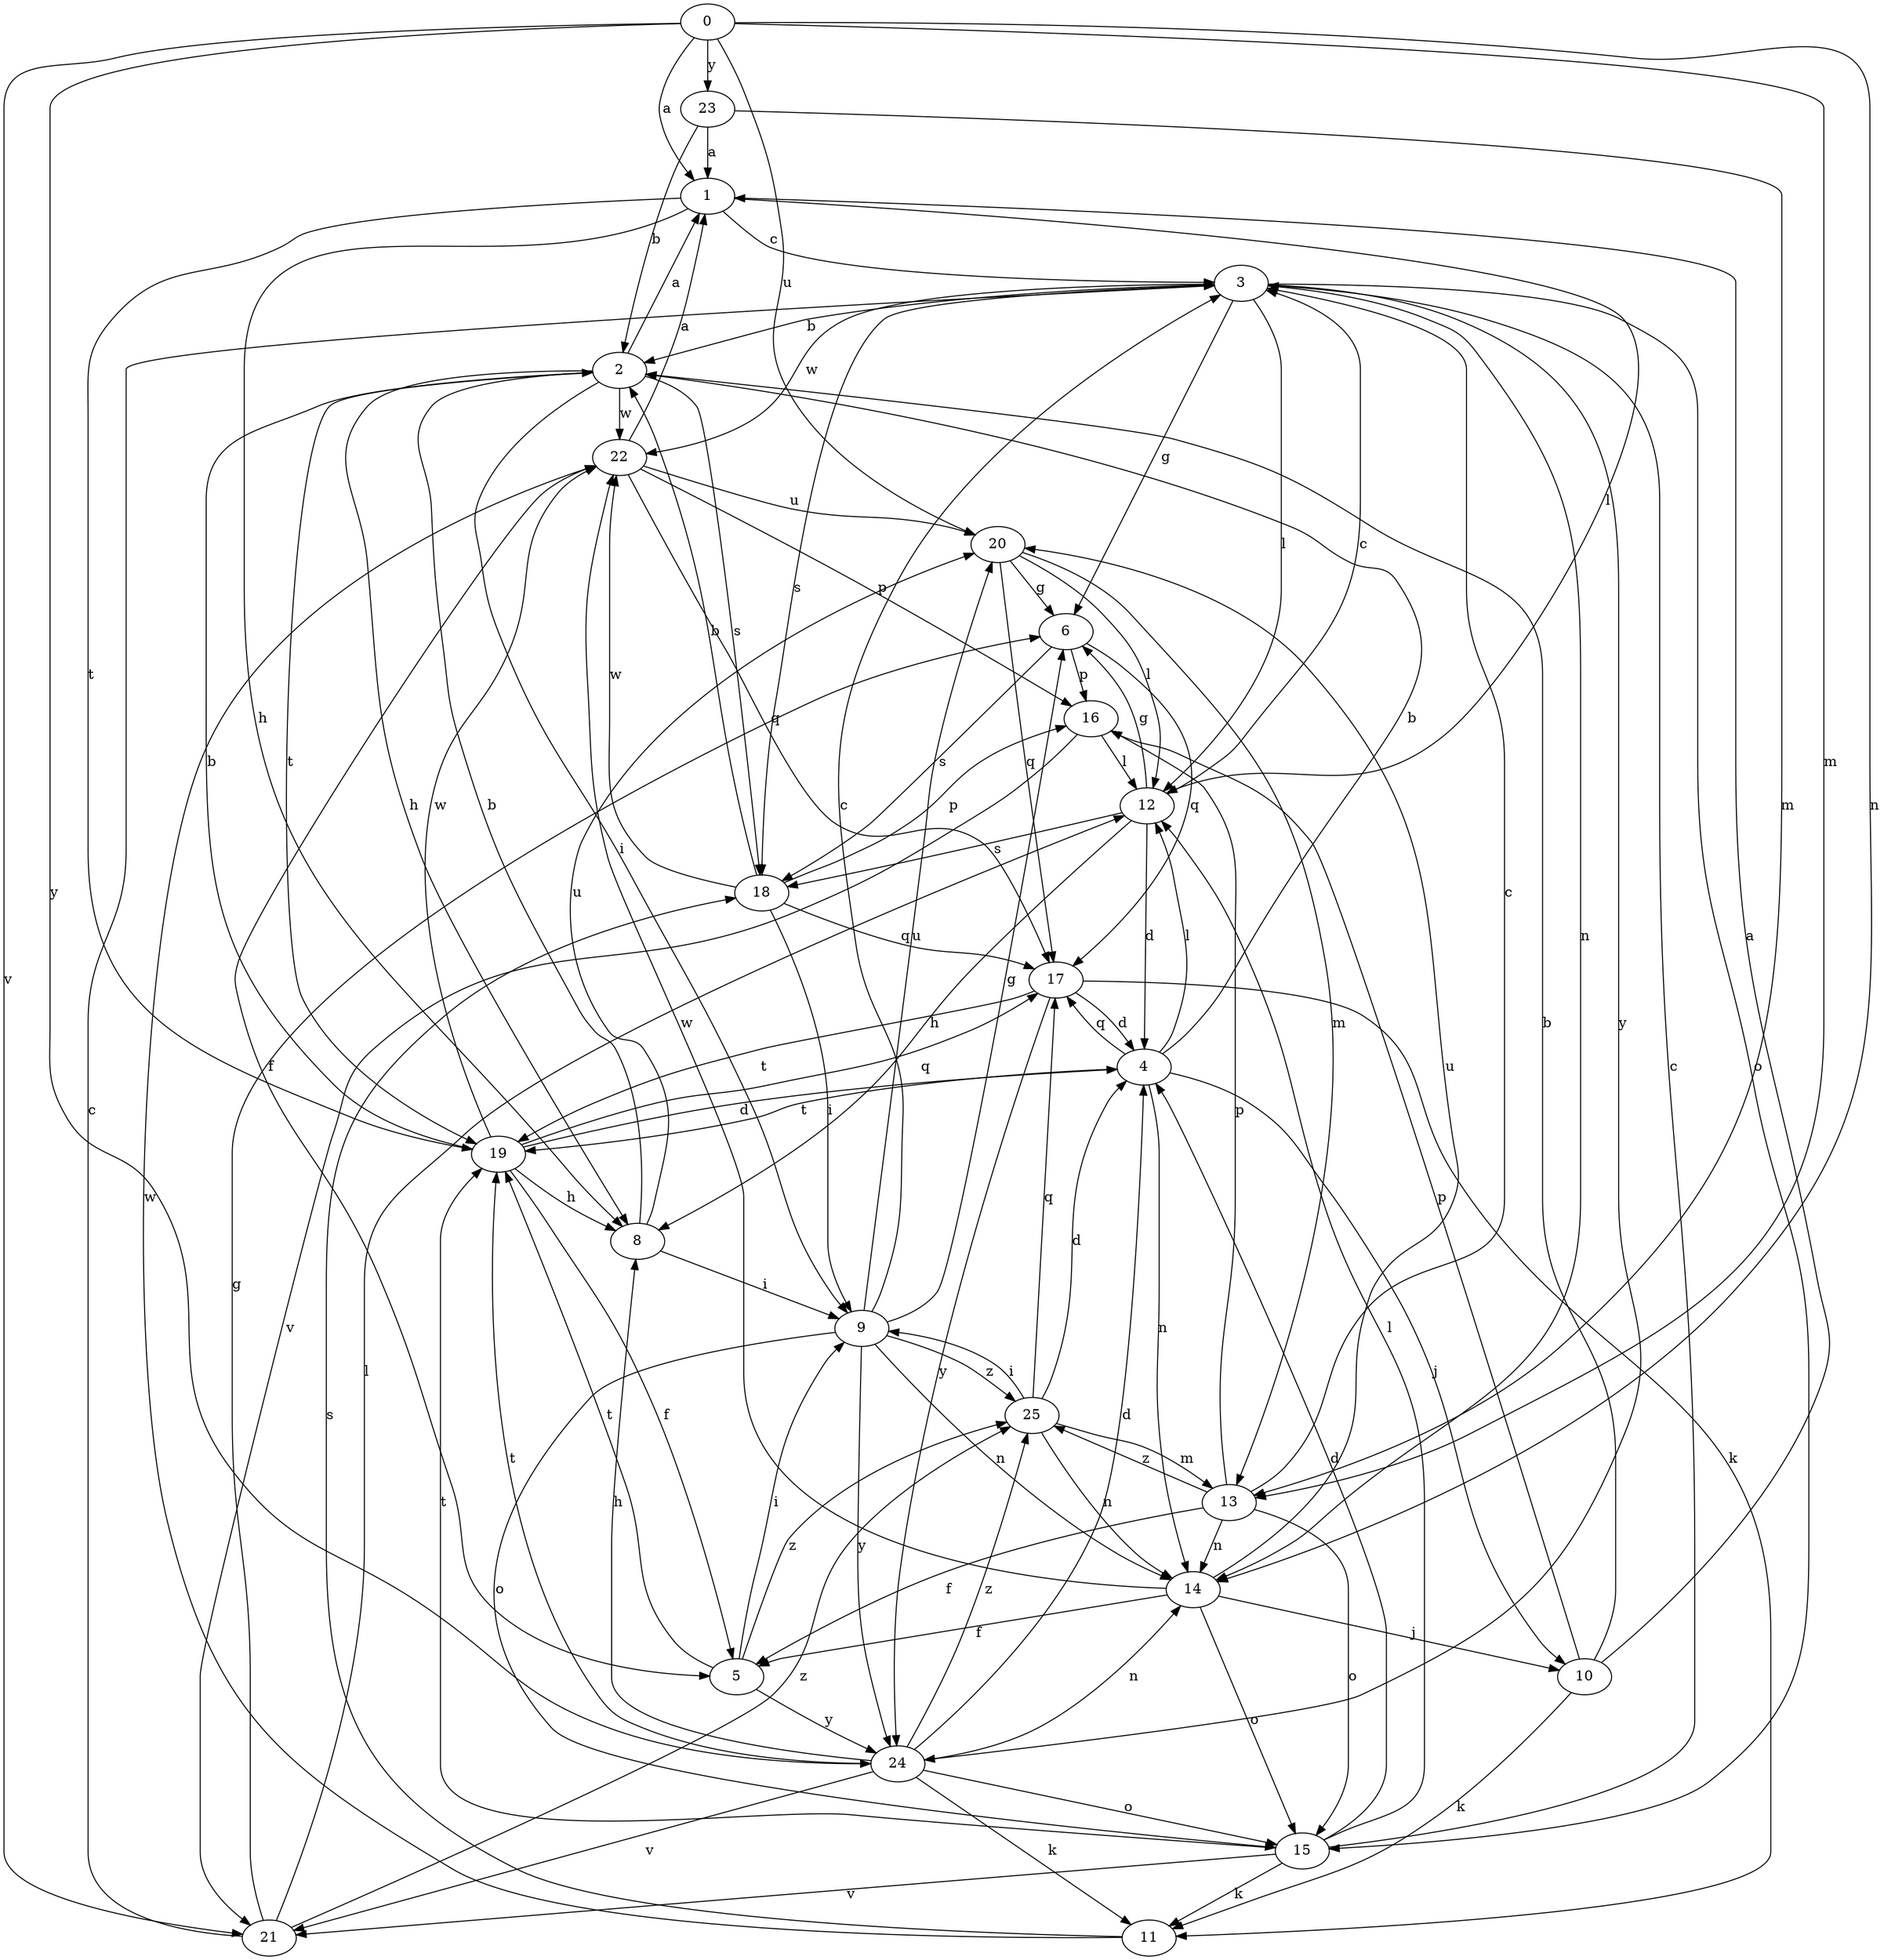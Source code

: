 strict digraph  {
1;
2;
3;
4;
5;
6;
8;
9;
10;
11;
12;
13;
14;
15;
16;
17;
0;
18;
19;
20;
21;
22;
23;
24;
25;
1 -> 3  [label=c];
1 -> 8  [label=h];
1 -> 12  [label=l];
1 -> 19  [label=t];
2 -> 1  [label=a];
2 -> 8  [label=h];
2 -> 9  [label=i];
2 -> 18  [label=s];
2 -> 19  [label=t];
2 -> 22  [label=w];
3 -> 2  [label=b];
3 -> 6  [label=g];
3 -> 12  [label=l];
3 -> 14  [label=n];
3 -> 15  [label=o];
3 -> 18  [label=s];
3 -> 22  [label=w];
3 -> 24  [label=y];
4 -> 2  [label=b];
4 -> 10  [label=j];
4 -> 12  [label=l];
4 -> 14  [label=n];
4 -> 17  [label=q];
4 -> 19  [label=t];
5 -> 9  [label=i];
5 -> 19  [label=t];
5 -> 24  [label=y];
5 -> 25  [label=z];
6 -> 16  [label=p];
6 -> 17  [label=q];
6 -> 18  [label=s];
8 -> 2  [label=b];
8 -> 9  [label=i];
8 -> 20  [label=u];
9 -> 3  [label=c];
9 -> 6  [label=g];
9 -> 14  [label=n];
9 -> 15  [label=o];
9 -> 20  [label=u];
9 -> 24  [label=y];
9 -> 25  [label=z];
10 -> 1  [label=a];
10 -> 2  [label=b];
10 -> 11  [label=k];
10 -> 16  [label=p];
11 -> 18  [label=s];
11 -> 22  [label=w];
12 -> 3  [label=c];
12 -> 4  [label=d];
12 -> 6  [label=g];
12 -> 8  [label=h];
12 -> 18  [label=s];
13 -> 3  [label=c];
13 -> 5  [label=f];
13 -> 14  [label=n];
13 -> 15  [label=o];
13 -> 16  [label=p];
13 -> 25  [label=z];
14 -> 5  [label=f];
14 -> 10  [label=j];
14 -> 15  [label=o];
14 -> 20  [label=u];
14 -> 22  [label=w];
15 -> 3  [label=c];
15 -> 4  [label=d];
15 -> 11  [label=k];
15 -> 12  [label=l];
15 -> 19  [label=t];
15 -> 21  [label=v];
16 -> 12  [label=l];
16 -> 21  [label=v];
17 -> 4  [label=d];
17 -> 11  [label=k];
17 -> 19  [label=t];
17 -> 24  [label=y];
0 -> 1  [label=a];
0 -> 13  [label=m];
0 -> 14  [label=n];
0 -> 20  [label=u];
0 -> 21  [label=v];
0 -> 23  [label=y];
0 -> 24  [label=y];
18 -> 2  [label=b];
18 -> 9  [label=i];
18 -> 16  [label=p];
18 -> 17  [label=q];
18 -> 22  [label=w];
19 -> 2  [label=b];
19 -> 4  [label=d];
19 -> 5  [label=f];
19 -> 8  [label=h];
19 -> 17  [label=q];
19 -> 22  [label=w];
20 -> 6  [label=g];
20 -> 12  [label=l];
20 -> 13  [label=m];
20 -> 17  [label=q];
21 -> 3  [label=c];
21 -> 6  [label=g];
21 -> 12  [label=l];
21 -> 25  [label=z];
22 -> 1  [label=a];
22 -> 5  [label=f];
22 -> 16  [label=p];
22 -> 17  [label=q];
22 -> 20  [label=u];
23 -> 1  [label=a];
23 -> 2  [label=b];
23 -> 13  [label=m];
24 -> 4  [label=d];
24 -> 8  [label=h];
24 -> 11  [label=k];
24 -> 14  [label=n];
24 -> 15  [label=o];
24 -> 19  [label=t];
24 -> 21  [label=v];
24 -> 25  [label=z];
25 -> 4  [label=d];
25 -> 9  [label=i];
25 -> 13  [label=m];
25 -> 14  [label=n];
25 -> 17  [label=q];
}
